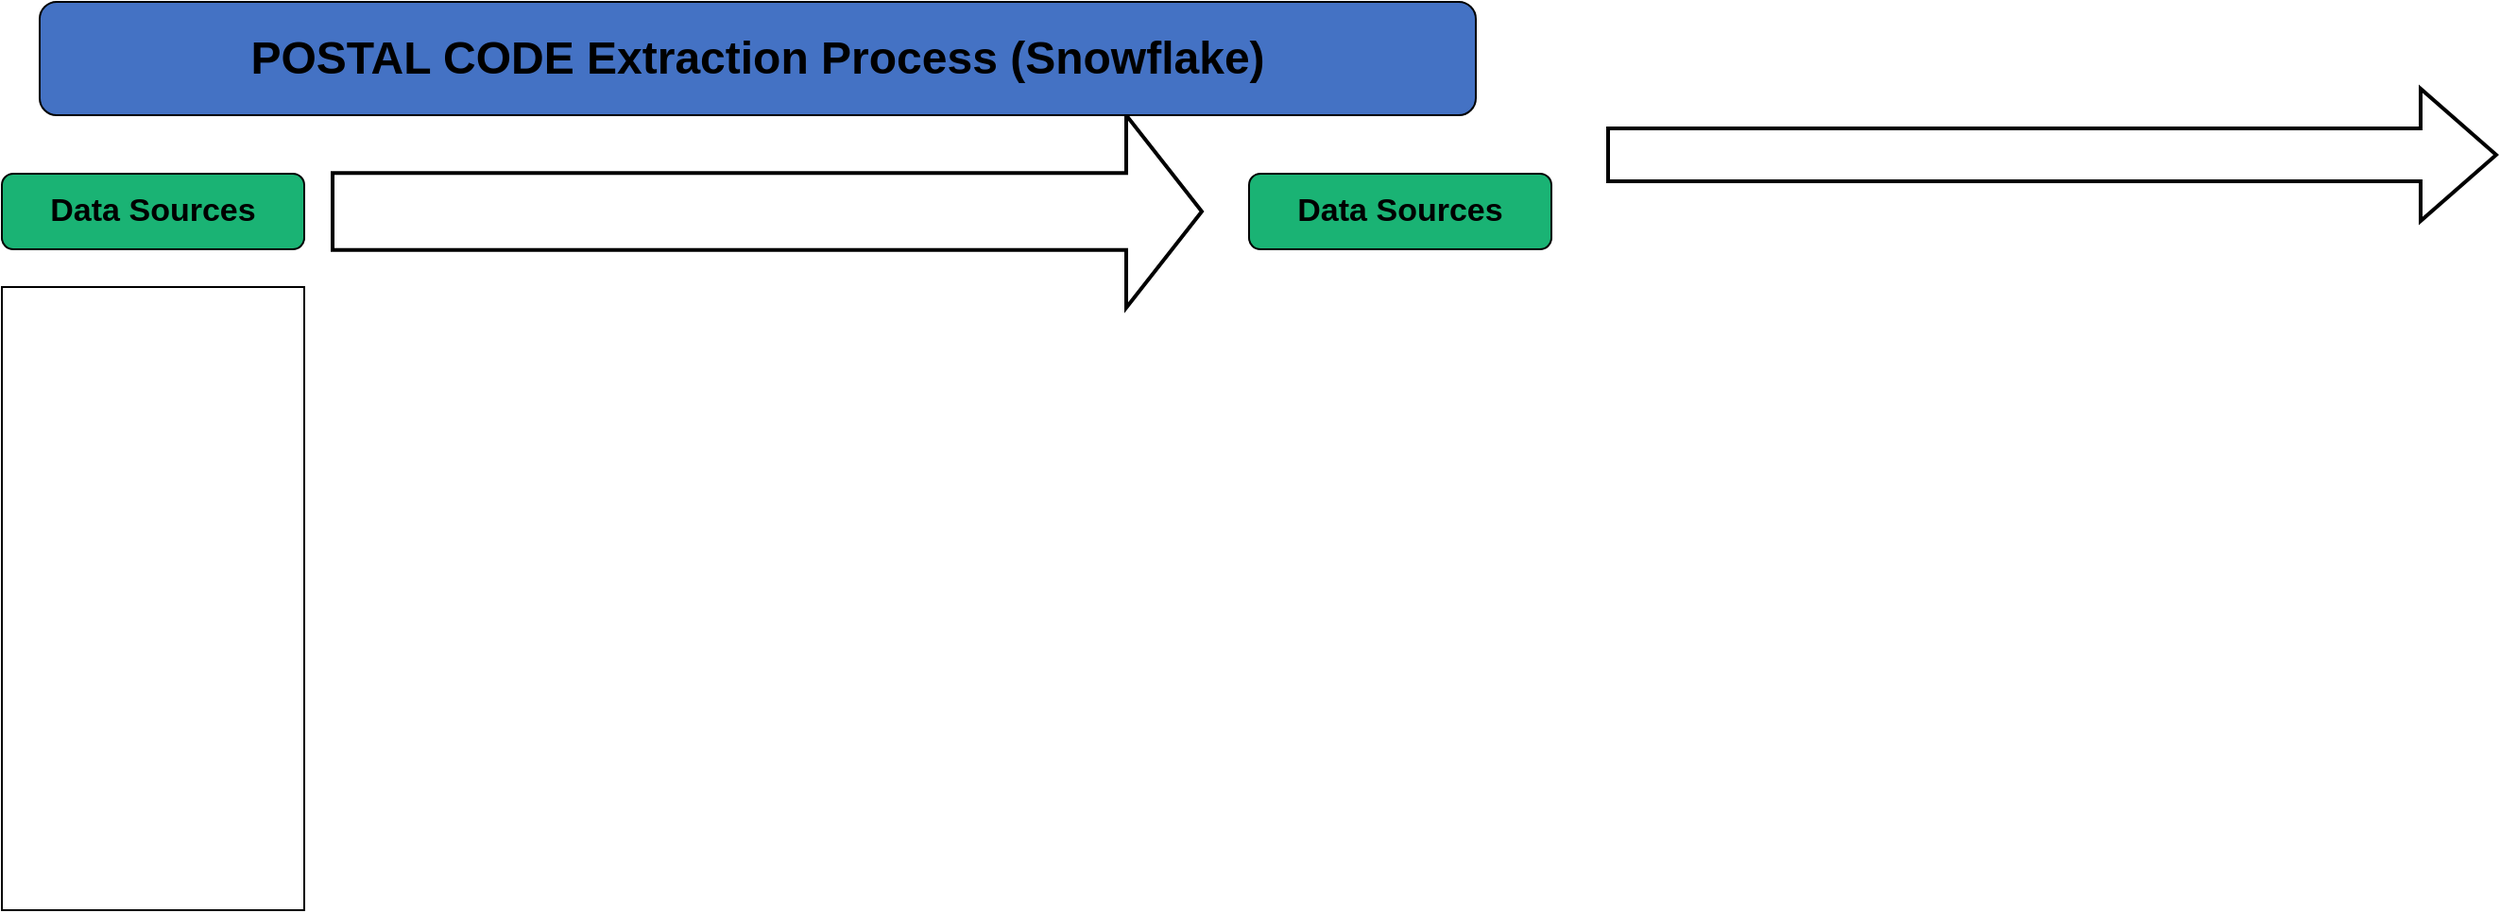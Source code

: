 <mxfile version="21.6.8" type="github">
  <diagram name="Page-1" id="2YBvvXClWsGukQMizWep">
    <mxGraphModel dx="875" dy="452" grid="1" gridSize="10" guides="1" tooltips="1" connect="1" arrows="1" fold="1" page="1" pageScale="1" pageWidth="850" pageHeight="1100" math="0" shadow="0">
      <root>
        <mxCell id="0" />
        <mxCell id="1" parent="0" />
        <mxCell id="Vc_qNqWKN2TwWsNFO-2Q-2" value="Data Sources" style="rounded=1;whiteSpace=wrap;html=1;fontSize=17;fontStyle=1;fillColor=#1AB374;" vertex="1" parent="1">
          <mxGeometry x="20" y="130" width="160" height="40" as="geometry" />
        </mxCell>
        <mxCell id="Vc_qNqWKN2TwWsNFO-2Q-3" value="" style="rounded=0;whiteSpace=wrap;html=1;" vertex="1" parent="1">
          <mxGeometry x="20" y="190" width="160" height="330" as="geometry" />
        </mxCell>
        <mxCell id="Vc_qNqWKN2TwWsNFO-2Q-4" value="" style="verticalLabelPosition=bottom;verticalAlign=top;html=1;strokeWidth=2;shape=mxgraph.arrows2.arrow;dy=0.6;dx=40;notch=0;" vertex="1" parent="1">
          <mxGeometry x="195" y="99" width="460" height="102" as="geometry" />
        </mxCell>
        <mxCell id="Vc_qNqWKN2TwWsNFO-2Q-5" value="" style="verticalLabelPosition=bottom;verticalAlign=top;html=1;strokeWidth=2;shape=mxgraph.arrows2.arrow;dy=0.6;dx=40;notch=0;" vertex="1" parent="1">
          <mxGeometry x="870" y="85" width="470" height="70" as="geometry" />
        </mxCell>
        <mxCell id="Vc_qNqWKN2TwWsNFO-2Q-6" value="Data Sources" style="rounded=1;whiteSpace=wrap;html=1;fontSize=17;fontStyle=1;fillColor=#1AB374;" vertex="1" parent="1">
          <mxGeometry x="680" y="130" width="160" height="40" as="geometry" />
        </mxCell>
        <mxCell id="Vc_qNqWKN2TwWsNFO-2Q-7" value="&lt;font style=&quot;font-size: 24px;&quot;&gt;&lt;b&gt;POSTAL CODE Extraction Process (Snowflake)&lt;/b&gt;&lt;/font&gt;" style="rounded=1;whiteSpace=wrap;html=1;fillColor=#4472C4;" vertex="1" parent="1">
          <mxGeometry x="40" y="39" width="760" height="60" as="geometry" />
        </mxCell>
      </root>
    </mxGraphModel>
  </diagram>
</mxfile>
